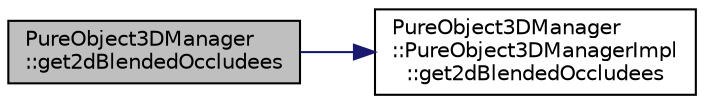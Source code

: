digraph "PureObject3DManager::get2dBlendedOccludees"
{
 // LATEX_PDF_SIZE
  edge [fontname="Helvetica",fontsize="10",labelfontname="Helvetica",labelfontsize="10"];
  node [fontname="Helvetica",fontsize="10",shape=record];
  rankdir="LR";
  Node1 [label="PureObject3DManager\l::get2dBlendedOccludees",height=0.2,width=0.4,color="black", fillcolor="grey75", style="filled", fontcolor="black",tooltip="Get a list of 2D (sticked) blended occludees."];
  Node1 -> Node2 [color="midnightblue",fontsize="10",style="solid",fontname="Helvetica"];
  Node2 [label="PureObject3DManager\l::PureObject3DManagerImpl\l::get2dBlendedOccludees",height=0.2,width=0.4,color="black", fillcolor="white", style="filled",URL="$class_pure_object3_d_manager_1_1_pure_object3_d_manager_impl.html#a0b72d5603bfea8c89c7097a71568eceb",tooltip=" "];
}
